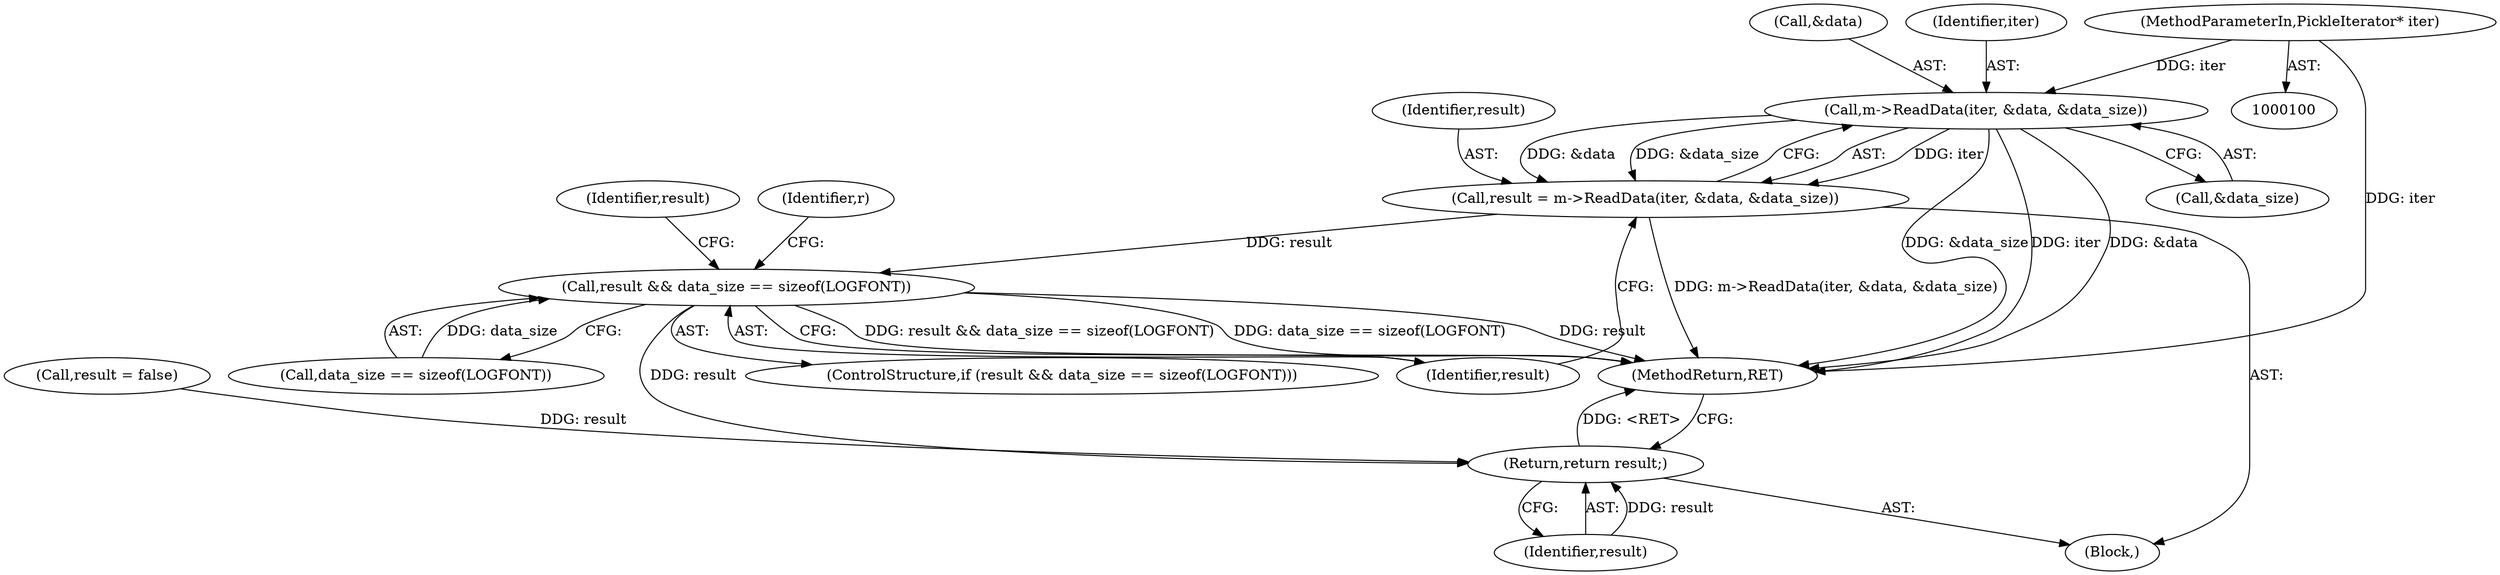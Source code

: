 digraph "1_Chrome_2e02cfe89cbffc8a0bc1bdaee9efe930fd55e376@pointer" {
"1000113" [label="(Call,m->ReadData(iter, &data, &data_size))"];
"1000102" [label="(MethodParameterIn,PickleIterator* iter)"];
"1000111" [label="(Call,result = m->ReadData(iter, &data, &data_size))"];
"1000120" [label="(Call,result && data_size == sizeof(LOGFONT))"];
"1000138" [label="(Return,return result;)"];
"1000115" [label="(Call,&data)"];
"1000139" [label="(Identifier,result)"];
"1000134" [label="(Call,result = false)"];
"1000104" [label="(Block,)"];
"1000111" [label="(Call,result = m->ReadData(iter, &data, &data_size))"];
"1000114" [label="(Identifier,iter)"];
"1000117" [label="(Call,&data_size)"];
"1000140" [label="(MethodReturn,RET)"];
"1000112" [label="(Identifier,result)"];
"1000128" [label="(Identifier,r)"];
"1000113" [label="(Call,m->ReadData(iter, &data, &data_size))"];
"1000120" [label="(Call,result && data_size == sizeof(LOGFONT))"];
"1000122" [label="(Call,data_size == sizeof(LOGFONT))"];
"1000102" [label="(MethodParameterIn,PickleIterator* iter)"];
"1000119" [label="(ControlStructure,if (result && data_size == sizeof(LOGFONT)))"];
"1000121" [label="(Identifier,result)"];
"1000138" [label="(Return,return result;)"];
"1000135" [label="(Identifier,result)"];
"1000113" -> "1000111"  [label="AST: "];
"1000113" -> "1000117"  [label="CFG: "];
"1000114" -> "1000113"  [label="AST: "];
"1000115" -> "1000113"  [label="AST: "];
"1000117" -> "1000113"  [label="AST: "];
"1000111" -> "1000113"  [label="CFG: "];
"1000113" -> "1000140"  [label="DDG: &data_size"];
"1000113" -> "1000140"  [label="DDG: iter"];
"1000113" -> "1000140"  [label="DDG: &data"];
"1000113" -> "1000111"  [label="DDG: iter"];
"1000113" -> "1000111"  [label="DDG: &data"];
"1000113" -> "1000111"  [label="DDG: &data_size"];
"1000102" -> "1000113"  [label="DDG: iter"];
"1000102" -> "1000100"  [label="AST: "];
"1000102" -> "1000140"  [label="DDG: iter"];
"1000111" -> "1000104"  [label="AST: "];
"1000112" -> "1000111"  [label="AST: "];
"1000121" -> "1000111"  [label="CFG: "];
"1000111" -> "1000140"  [label="DDG: m->ReadData(iter, &data, &data_size)"];
"1000111" -> "1000120"  [label="DDG: result"];
"1000120" -> "1000119"  [label="AST: "];
"1000120" -> "1000121"  [label="CFG: "];
"1000120" -> "1000122"  [label="CFG: "];
"1000121" -> "1000120"  [label="AST: "];
"1000122" -> "1000120"  [label="AST: "];
"1000128" -> "1000120"  [label="CFG: "];
"1000135" -> "1000120"  [label="CFG: "];
"1000120" -> "1000140"  [label="DDG: result"];
"1000120" -> "1000140"  [label="DDG: result && data_size == sizeof(LOGFONT)"];
"1000120" -> "1000140"  [label="DDG: data_size == sizeof(LOGFONT)"];
"1000122" -> "1000120"  [label="DDG: data_size"];
"1000120" -> "1000138"  [label="DDG: result"];
"1000138" -> "1000104"  [label="AST: "];
"1000138" -> "1000139"  [label="CFG: "];
"1000139" -> "1000138"  [label="AST: "];
"1000140" -> "1000138"  [label="CFG: "];
"1000138" -> "1000140"  [label="DDG: <RET>"];
"1000139" -> "1000138"  [label="DDG: result"];
"1000134" -> "1000138"  [label="DDG: result"];
}
